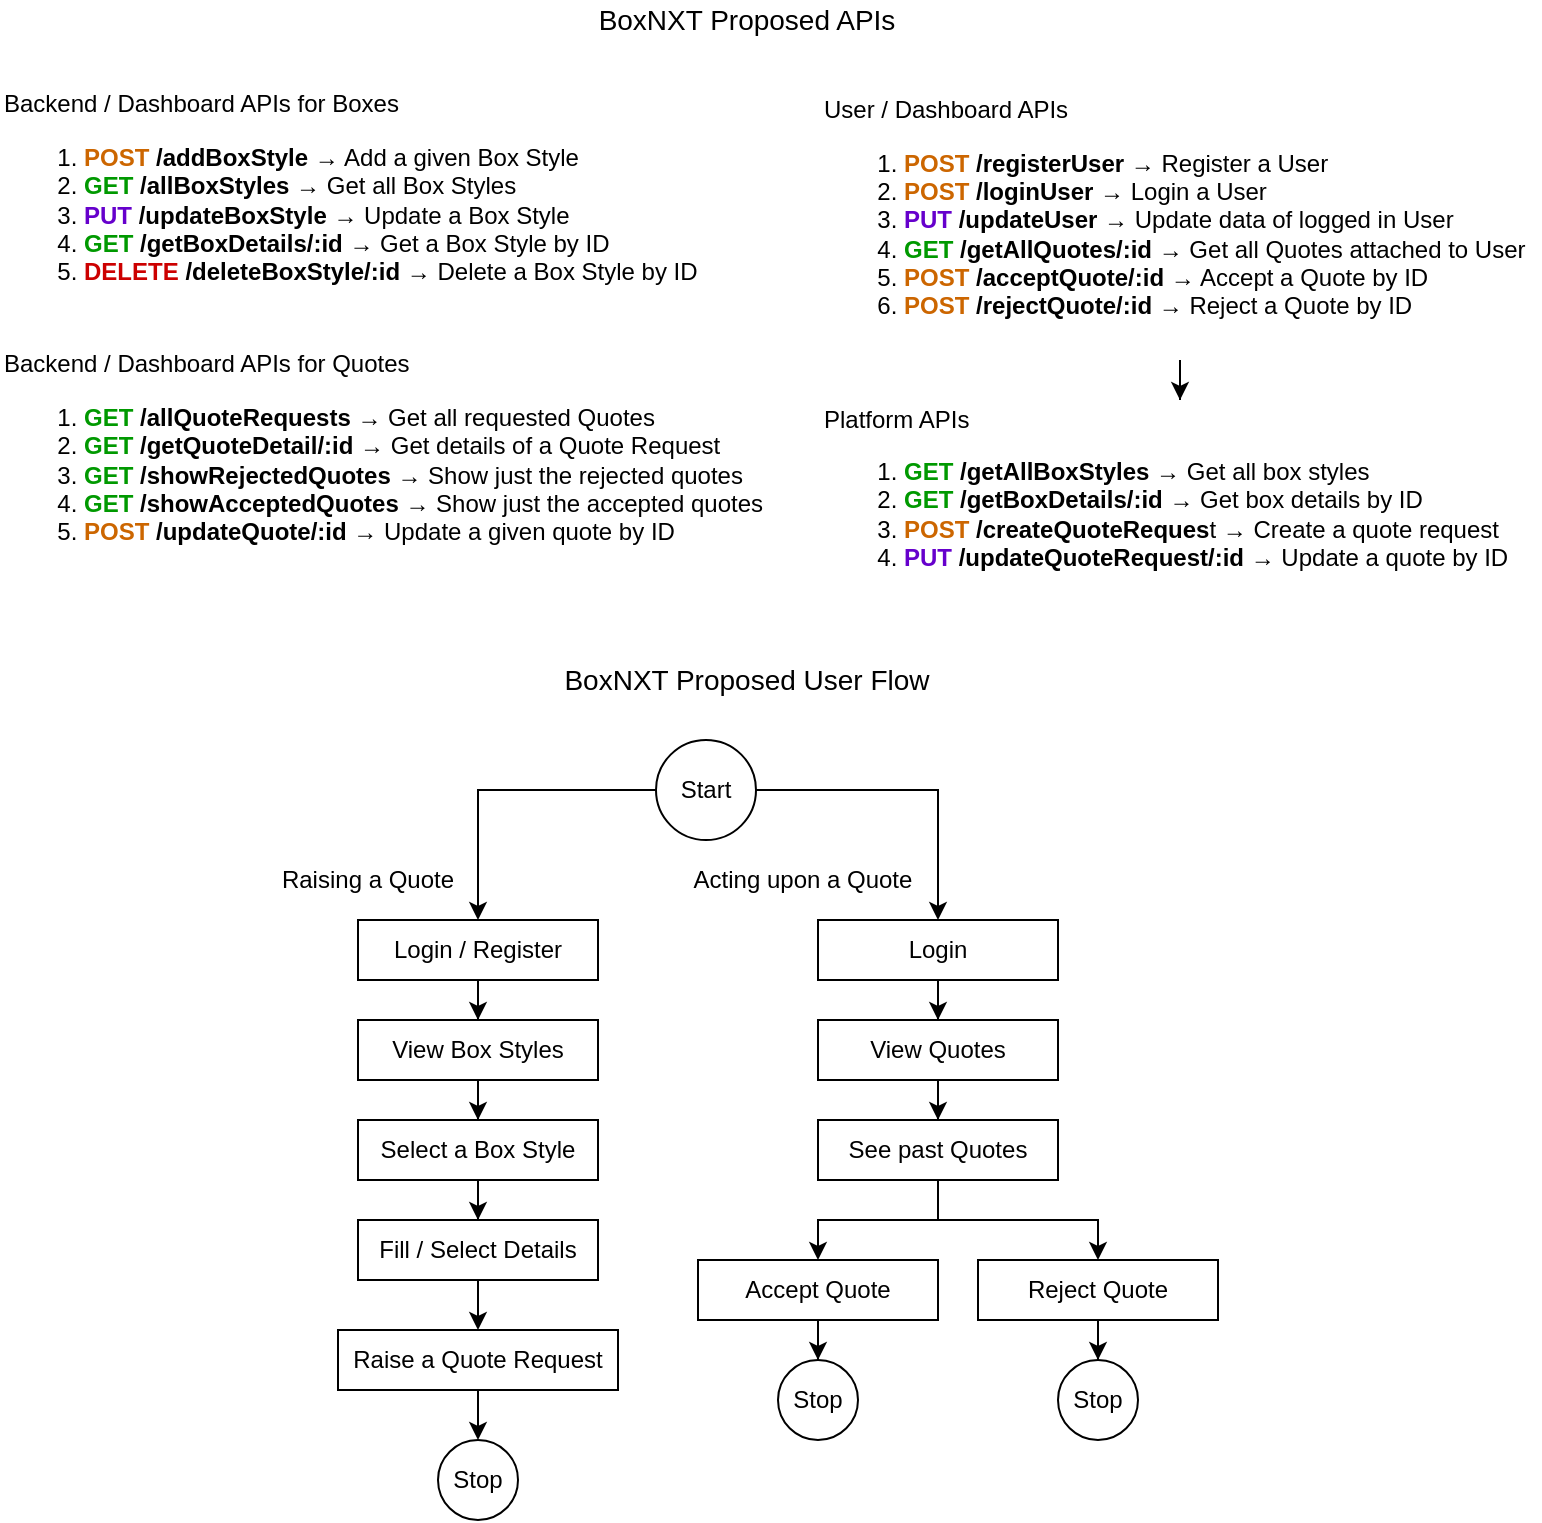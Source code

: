 <mxfile version="14.9.0" type="github">
  <diagram id="3MalXHnwdepBfKnGO1DW" name="Page-1">
    <mxGraphModel dx="1186" dy="771" grid="1" gridSize="10" guides="1" tooltips="1" connect="1" arrows="1" fold="1" page="1" pageScale="1" pageWidth="827" pageHeight="1169" background="#FFFFFF" math="0" shadow="0">
      <root>
        <mxCell id="0" />
        <mxCell id="1" parent="0" />
        <mxCell id="V8WVrT3vIk0pnv53zzK3-2" value="&lt;font style=&quot;font-size: 14px&quot;&gt;BoxNXT Proposed APIs&lt;/font&gt;" style="text;html=1;strokeColor=none;fillColor=none;align=center;verticalAlign=middle;whiteSpace=wrap;rounded=0;" vertex="1" parent="1">
          <mxGeometry x="295" y="40" width="215" height="20" as="geometry" />
        </mxCell>
        <mxCell id="V8WVrT3vIk0pnv53zzK3-6" style="edgeStyle=orthogonalEdgeStyle;rounded=0;orthogonalLoop=1;jettySize=auto;html=1;entryX=0.5;entryY=0;entryDx=0;entryDy=0;" edge="1" parent="1" source="V8WVrT3vIk0pnv53zzK3-4" target="V8WVrT3vIk0pnv53zzK3-5">
          <mxGeometry relative="1" as="geometry" />
        </mxCell>
        <mxCell id="V8WVrT3vIk0pnv53zzK3-4" value="&lt;div&gt;User / Dashboard APIs&lt;/div&gt;&lt;ol&gt;&lt;li&gt;&lt;b&gt;&lt;font color=&quot;#cc6600&quot;&gt;POST&lt;/font&gt;&lt;/b&gt;&amp;nbsp;&lt;b&gt;/registerUser&lt;/b&gt; → Register a User&lt;/li&gt;&lt;li&gt;&lt;b&gt;&lt;font color=&quot;#cc6600&quot;&gt;POST&lt;/font&gt;&lt;/b&gt;&amp;nbsp;&lt;b&gt;/loginUser&lt;/b&gt; → Login a User&lt;/li&gt;&lt;li&gt;&lt;b&gt;&lt;font color=&quot;#6600cc&quot;&gt;PUT&lt;/font&gt;&lt;/b&gt;&amp;nbsp;&lt;b&gt;/updateUser&lt;/b&gt; → Update data of logged in User&amp;nbsp;&lt;/li&gt;&lt;li&gt;&lt;b style=&quot;color: rgb(0 , 153 , 0)&quot;&gt;GET&lt;/b&gt;&amp;nbsp;&lt;b&gt;/getAllQuotes/:id&lt;/b&gt; → Get all Quotes attached to User&lt;/li&gt;&lt;li&gt;&lt;b&gt;&lt;font color=&quot;#cc6600&quot;&gt;POST&lt;/font&gt;&lt;/b&gt;&amp;nbsp;&lt;b&gt;/acceptQuote/:id&lt;/b&gt; → Accept a Quote by ID&lt;/li&gt;&lt;li&gt;&lt;b&gt;&lt;font color=&quot;#cc6600&quot;&gt;POST&lt;/font&gt;&lt;/b&gt;&amp;nbsp;&lt;b&gt;/rejectQuote/:id&lt;/b&gt; → Reject a Quote by ID&lt;/li&gt;&lt;/ol&gt;" style="text;strokeColor=none;fillColor=none;html=1;whiteSpace=wrap;verticalAlign=middle;overflow=hidden;" vertex="1" parent="1">
          <mxGeometry x="439" y="80" width="360" height="140" as="geometry" />
        </mxCell>
        <mxCell id="V8WVrT3vIk0pnv53zzK3-5" value="&lt;div&gt;Platform APIs&lt;/div&gt;&lt;ol&gt;&lt;li&gt;&lt;b style=&quot;color: rgb(0 , 153 , 0)&quot;&gt;GET&lt;/b&gt;&amp;nbsp;&lt;b&gt;/getAllBoxStyles&lt;/b&gt; → Get all box styles&lt;/li&gt;&lt;li&gt;&lt;b style=&quot;color: rgb(0 , 153 , 0)&quot;&gt;GET&lt;/b&gt;&amp;nbsp;&lt;b&gt;/getBoxDetails/:id&lt;/b&gt; → Get box details by ID&lt;/li&gt;&lt;li&gt;&lt;b&gt;&lt;font color=&quot;#cc6600&quot;&gt;POST&lt;/font&gt;&lt;/b&gt;&amp;nbsp;&lt;b&gt;/createQuoteReques&lt;/b&gt;t → Create a quote request&lt;/li&gt;&lt;li&gt;&lt;b&gt;&lt;font color=&quot;#6600cc&quot;&gt;PUT&lt;/font&gt;&lt;/b&gt;&amp;nbsp;&lt;b&gt;/updateQuoteRequest/:id&lt;/b&gt; → Update a quote by ID&lt;/li&gt;&lt;/ol&gt;" style="text;strokeColor=none;fillColor=none;html=1;whiteSpace=wrap;verticalAlign=middle;overflow=hidden;" vertex="1" parent="1">
          <mxGeometry x="439" y="240" width="360" height="100" as="geometry" />
        </mxCell>
        <mxCell id="V8WVrT3vIk0pnv53zzK3-7" value="&lt;div&gt;Backend / Dashboard APIs for Boxes&lt;/div&gt;&lt;ol&gt;&lt;li&gt;&lt;b&gt;&lt;font color=&quot;#cc6600&quot;&gt;POST&lt;/font&gt;&lt;/b&gt; &lt;b&gt;/addBoxStyle&lt;/b&gt; → Add a given Box Style&lt;/li&gt;&lt;li&gt;&lt;font color=&quot;#009900&quot;&gt;&lt;b&gt;GET&lt;/b&gt;&lt;/font&gt; &lt;b&gt;/allBoxStyles&lt;/b&gt; → Get all Box Styles&lt;/li&gt;&lt;li&gt;&lt;b&gt;&lt;font color=&quot;#6600cc&quot;&gt;PUT&lt;/font&gt;&lt;/b&gt; &lt;b&gt;/updateBoxStyle&lt;/b&gt; → Update a Box Style&lt;/li&gt;&lt;li&gt;&lt;b style=&quot;color: rgb(0 , 153 , 0)&quot;&gt;GET&lt;/b&gt;&amp;nbsp;&lt;b&gt;/getBoxDetails/:id&lt;/b&gt; → Get a Box Style by ID&lt;/li&gt;&lt;li&gt;&lt;font color=&quot;#cc0000&quot;&gt;&lt;b&gt;DELETE&lt;/b&gt;&lt;/font&gt; &lt;b&gt;/deleteBoxStyle/:id&lt;/b&gt; → Delete a Box Style by ID&lt;/li&gt;&lt;/ol&gt;" style="text;strokeColor=none;fillColor=none;html=1;whiteSpace=wrap;verticalAlign=middle;overflow=hidden;" vertex="1" parent="1">
          <mxGeometry x="29" y="70" width="360" height="140" as="geometry" />
        </mxCell>
        <mxCell id="V8WVrT3vIk0pnv53zzK3-8" value="&lt;div&gt;Backend / Dashboard APIs for Quotes&lt;/div&gt;&lt;ol&gt;&lt;li&gt;&lt;b style=&quot;color: rgb(0 , 153 , 0)&quot;&gt;GET&lt;/b&gt;&amp;nbsp;&lt;b&gt;/allQuoteRequests&lt;/b&gt; → Get all requested Quotes&lt;/li&gt;&lt;li&gt;&lt;b style=&quot;color: rgb(0 , 153 , 0)&quot;&gt;GET&lt;/b&gt;&amp;nbsp;&lt;b&gt;/getQuoteDetail/:id&lt;/b&gt; → Get details of a Quote Request&lt;/li&gt;&lt;li&gt;&lt;b style=&quot;color: rgb(0 , 153 , 0)&quot;&gt;GET &lt;/b&gt;&lt;b&gt;/showRejectedQuotes &lt;/b&gt;→ Show just the rejected quotes&lt;br&gt;&lt;/li&gt;&lt;li&gt;&lt;b style=&quot;color: rgb(0 , 153 , 0)&quot;&gt;GET&amp;nbsp;&lt;/b&gt;&lt;b&gt;/showAcceptedQuotes&amp;nbsp;&lt;/b&gt;→ Show just the accepted quotes&lt;/li&gt;&lt;li&gt;&lt;font color=&quot;#cc6600&quot;&gt;&lt;b&gt;POST&lt;/b&gt;&lt;/font&gt; &lt;b&gt;/updateQuote/:id&lt;/b&gt; → Update a given quote by ID&lt;/li&gt;&lt;/ol&gt;" style="text;strokeColor=none;fillColor=none;html=1;whiteSpace=wrap;verticalAlign=middle;overflow=hidden;" vertex="1" parent="1">
          <mxGeometry x="29" y="200" width="390" height="140" as="geometry" />
        </mxCell>
        <mxCell id="V8WVrT3vIk0pnv53zzK3-9" value="&lt;font style=&quot;font-size: 14px&quot;&gt;BoxNXT Proposed User Flow&lt;/font&gt;" style="text;html=1;strokeColor=none;fillColor=none;align=center;verticalAlign=middle;whiteSpace=wrap;rounded=0;" vertex="1" parent="1">
          <mxGeometry x="295" y="370" width="215" height="20" as="geometry" />
        </mxCell>
        <mxCell id="V8WVrT3vIk0pnv53zzK3-15" style="edgeStyle=orthogonalEdgeStyle;rounded=0;orthogonalLoop=1;jettySize=auto;html=1;entryX=0.5;entryY=0;entryDx=0;entryDy=0;" edge="1" parent="1" source="V8WVrT3vIk0pnv53zzK3-10" target="V8WVrT3vIk0pnv53zzK3-11">
          <mxGeometry relative="1" as="geometry" />
        </mxCell>
        <mxCell id="V8WVrT3vIk0pnv53zzK3-10" value="Login / Register" style="rounded=0;whiteSpace=wrap;html=1;" vertex="1" parent="1">
          <mxGeometry x="208" y="500" width="120" height="30" as="geometry" />
        </mxCell>
        <mxCell id="V8WVrT3vIk0pnv53zzK3-16" style="edgeStyle=orthogonalEdgeStyle;rounded=0;orthogonalLoop=1;jettySize=auto;html=1;entryX=0.5;entryY=0;entryDx=0;entryDy=0;" edge="1" parent="1" source="V8WVrT3vIk0pnv53zzK3-11" target="V8WVrT3vIk0pnv53zzK3-12">
          <mxGeometry relative="1" as="geometry" />
        </mxCell>
        <mxCell id="V8WVrT3vIk0pnv53zzK3-11" value="View Box Styles" style="rounded=0;whiteSpace=wrap;html=1;" vertex="1" parent="1">
          <mxGeometry x="208" y="550" width="120" height="30" as="geometry" />
        </mxCell>
        <mxCell id="V8WVrT3vIk0pnv53zzK3-17" style="edgeStyle=orthogonalEdgeStyle;rounded=0;orthogonalLoop=1;jettySize=auto;html=1;entryX=0.5;entryY=0;entryDx=0;entryDy=0;" edge="1" parent="1" source="V8WVrT3vIk0pnv53zzK3-12" target="V8WVrT3vIk0pnv53zzK3-13">
          <mxGeometry relative="1" as="geometry" />
        </mxCell>
        <mxCell id="V8WVrT3vIk0pnv53zzK3-12" value="Select a Box Style" style="rounded=0;whiteSpace=wrap;html=1;" vertex="1" parent="1">
          <mxGeometry x="208" y="600" width="120" height="30" as="geometry" />
        </mxCell>
        <mxCell id="V8WVrT3vIk0pnv53zzK3-18" style="edgeStyle=orthogonalEdgeStyle;rounded=0;orthogonalLoop=1;jettySize=auto;html=1;entryX=0.5;entryY=0;entryDx=0;entryDy=0;" edge="1" parent="1" source="V8WVrT3vIk0pnv53zzK3-13" target="V8WVrT3vIk0pnv53zzK3-14">
          <mxGeometry relative="1" as="geometry" />
        </mxCell>
        <mxCell id="V8WVrT3vIk0pnv53zzK3-13" value="Fill / Select Details" style="rounded=0;whiteSpace=wrap;html=1;" vertex="1" parent="1">
          <mxGeometry x="208" y="650" width="120" height="30" as="geometry" />
        </mxCell>
        <mxCell id="V8WVrT3vIk0pnv53zzK3-43" style="edgeStyle=orthogonalEdgeStyle;rounded=0;orthogonalLoop=1;jettySize=auto;html=1;entryX=0.5;entryY=0;entryDx=0;entryDy=0;" edge="1" parent="1" source="V8WVrT3vIk0pnv53zzK3-14" target="V8WVrT3vIk0pnv53zzK3-34">
          <mxGeometry relative="1" as="geometry" />
        </mxCell>
        <mxCell id="V8WVrT3vIk0pnv53zzK3-14" value="Raise a Quote Request" style="rounded=0;whiteSpace=wrap;html=1;" vertex="1" parent="1">
          <mxGeometry x="198" y="705" width="140" height="30" as="geometry" />
        </mxCell>
        <mxCell id="V8WVrT3vIk0pnv53zzK3-20" style="edgeStyle=orthogonalEdgeStyle;rounded=0;orthogonalLoop=1;jettySize=auto;html=1;entryX=0.5;entryY=0;entryDx=0;entryDy=0;" edge="1" parent="1" source="V8WVrT3vIk0pnv53zzK3-19" target="V8WVrT3vIk0pnv53zzK3-10">
          <mxGeometry relative="1" as="geometry" />
        </mxCell>
        <mxCell id="V8WVrT3vIk0pnv53zzK3-32" style="edgeStyle=orthogonalEdgeStyle;rounded=0;orthogonalLoop=1;jettySize=auto;html=1;entryX=0.5;entryY=0;entryDx=0;entryDy=0;" edge="1" parent="1" source="V8WVrT3vIk0pnv53zzK3-19" target="V8WVrT3vIk0pnv53zzK3-22">
          <mxGeometry relative="1" as="geometry" />
        </mxCell>
        <mxCell id="V8WVrT3vIk0pnv53zzK3-19" value="Start" style="ellipse;whiteSpace=wrap;html=1;aspect=fixed;" vertex="1" parent="1">
          <mxGeometry x="357" y="410" width="50" height="50" as="geometry" />
        </mxCell>
        <mxCell id="V8WVrT3vIk0pnv53zzK3-21" style="edgeStyle=orthogonalEdgeStyle;rounded=0;orthogonalLoop=1;jettySize=auto;html=1;entryX=0.5;entryY=0;entryDx=0;entryDy=0;" edge="1" source="V8WVrT3vIk0pnv53zzK3-22" target="V8WVrT3vIk0pnv53zzK3-24" parent="1">
          <mxGeometry relative="1" as="geometry" />
        </mxCell>
        <mxCell id="V8WVrT3vIk0pnv53zzK3-22" value="Login" style="rounded=0;whiteSpace=wrap;html=1;" vertex="1" parent="1">
          <mxGeometry x="438" y="500" width="120" height="30" as="geometry" />
        </mxCell>
        <mxCell id="V8WVrT3vIk0pnv53zzK3-23" style="edgeStyle=orthogonalEdgeStyle;rounded=0;orthogonalLoop=1;jettySize=auto;html=1;entryX=0.5;entryY=0;entryDx=0;entryDy=0;" edge="1" source="V8WVrT3vIk0pnv53zzK3-24" target="V8WVrT3vIk0pnv53zzK3-26" parent="1">
          <mxGeometry relative="1" as="geometry" />
        </mxCell>
        <mxCell id="V8WVrT3vIk0pnv53zzK3-24" value="View Quotes" style="rounded=0;whiteSpace=wrap;html=1;" vertex="1" parent="1">
          <mxGeometry x="438" y="550" width="120" height="30" as="geometry" />
        </mxCell>
        <mxCell id="V8WVrT3vIk0pnv53zzK3-25" style="edgeStyle=orthogonalEdgeStyle;rounded=0;orthogonalLoop=1;jettySize=auto;html=1;entryX=0.5;entryY=0;entryDx=0;entryDy=0;" edge="1" source="V8WVrT3vIk0pnv53zzK3-26" target="V8WVrT3vIk0pnv53zzK3-28" parent="1">
          <mxGeometry relative="1" as="geometry" />
        </mxCell>
        <mxCell id="V8WVrT3vIk0pnv53zzK3-31" style="edgeStyle=orthogonalEdgeStyle;rounded=0;orthogonalLoop=1;jettySize=auto;html=1;exitX=0.5;exitY=1;exitDx=0;exitDy=0;entryX=0.5;entryY=0;entryDx=0;entryDy=0;" edge="1" parent="1" source="V8WVrT3vIk0pnv53zzK3-26" target="V8WVrT3vIk0pnv53zzK3-30">
          <mxGeometry relative="1" as="geometry" />
        </mxCell>
        <mxCell id="V8WVrT3vIk0pnv53zzK3-26" value="See past Quotes" style="rounded=0;whiteSpace=wrap;html=1;" vertex="1" parent="1">
          <mxGeometry x="438" y="600" width="120" height="30" as="geometry" />
        </mxCell>
        <mxCell id="V8WVrT3vIk0pnv53zzK3-37" style="edgeStyle=orthogonalEdgeStyle;rounded=0;orthogonalLoop=1;jettySize=auto;html=1;entryX=0.5;entryY=0;entryDx=0;entryDy=0;" edge="1" parent="1" source="V8WVrT3vIk0pnv53zzK3-28" target="V8WVrT3vIk0pnv53zzK3-36">
          <mxGeometry relative="1" as="geometry">
            <mxPoint x="438" y="720" as="targetPoint" />
          </mxGeometry>
        </mxCell>
        <mxCell id="V8WVrT3vIk0pnv53zzK3-28" value="Accept Quote" style="rounded=0;whiteSpace=wrap;html=1;" vertex="1" parent="1">
          <mxGeometry x="378" y="670" width="120" height="30" as="geometry" />
        </mxCell>
        <mxCell id="V8WVrT3vIk0pnv53zzK3-39" style="edgeStyle=orthogonalEdgeStyle;rounded=0;orthogonalLoop=1;jettySize=auto;html=1;entryX=0.5;entryY=0;entryDx=0;entryDy=0;" edge="1" parent="1" source="V8WVrT3vIk0pnv53zzK3-30" target="V8WVrT3vIk0pnv53zzK3-38">
          <mxGeometry relative="1" as="geometry" />
        </mxCell>
        <mxCell id="V8WVrT3vIk0pnv53zzK3-30" value="Reject Quote" style="rounded=0;whiteSpace=wrap;html=1;" vertex="1" parent="1">
          <mxGeometry x="518" y="670" width="120" height="30" as="geometry" />
        </mxCell>
        <mxCell id="V8WVrT3vIk0pnv53zzK3-34" value="Stop" style="ellipse;whiteSpace=wrap;html=1;aspect=fixed;" vertex="1" parent="1">
          <mxGeometry x="248" y="760" width="40" height="40" as="geometry" />
        </mxCell>
        <mxCell id="V8WVrT3vIk0pnv53zzK3-36" value="Stop" style="ellipse;whiteSpace=wrap;html=1;aspect=fixed;" vertex="1" parent="1">
          <mxGeometry x="418" y="720" width="40" height="40" as="geometry" />
        </mxCell>
        <mxCell id="V8WVrT3vIk0pnv53zzK3-38" value="Stop" style="ellipse;whiteSpace=wrap;html=1;aspect=fixed;" vertex="1" parent="1">
          <mxGeometry x="558" y="720" width="40" height="40" as="geometry" />
        </mxCell>
        <mxCell id="V8WVrT3vIk0pnv53zzK3-40" value="Raising a Quote" style="text;html=1;strokeColor=none;fillColor=none;align=center;verticalAlign=middle;whiteSpace=wrap;rounded=0;" vertex="1" parent="1">
          <mxGeometry x="168" y="470" width="90" height="20" as="geometry" />
        </mxCell>
        <mxCell id="V8WVrT3vIk0pnv53zzK3-41" value="Acting upon a Quote" style="text;html=1;strokeColor=none;fillColor=none;align=center;verticalAlign=middle;whiteSpace=wrap;rounded=0;" vertex="1" parent="1">
          <mxGeometry x="368" y="470" width="125" height="20" as="geometry" />
        </mxCell>
      </root>
    </mxGraphModel>
  </diagram>
</mxfile>
